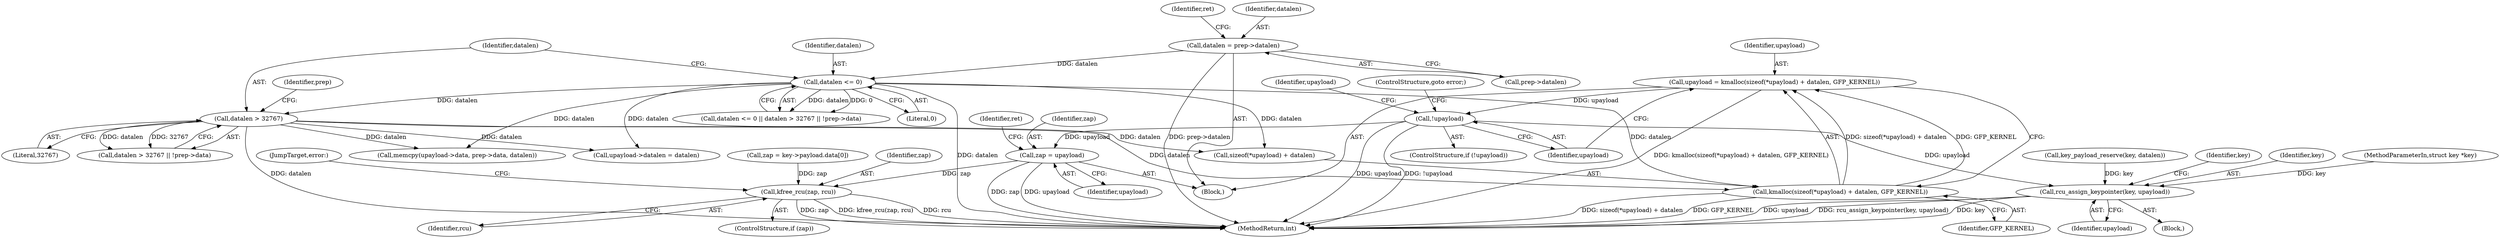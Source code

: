 digraph "0_linux_096fe9eaea40a17e125569f9e657e34cdb6d73bd_1@API" {
"1000138" [label="(Call,upayload = kmalloc(sizeof(*upayload) + datalen, GFP_KERNEL))"];
"1000140" [label="(Call,kmalloc(sizeof(*upayload) + datalen, GFP_KERNEL))"];
"1000122" [label="(Call,datalen <= 0)"];
"1000110" [label="(Call,datalen = prep->datalen)"];
"1000126" [label="(Call,datalen > 32767)"];
"1000148" [label="(Call,!upayload)"];
"1000164" [label="(Call,zap = upayload)"];
"1000196" [label="(Call,kfree_rcu(zap, rcu))"];
"1000186" [label="(Call,rcu_assign_keypointer(key, upayload))"];
"1000124" [label="(Literal,0)"];
"1000177" [label="(Call,zap = key->payload.data[0])"];
"1000194" [label="(ControlStructure,if (zap))"];
"1000156" [label="(Call,memcpy(upayload->data, prep->data, datalen))"];
"1000128" [label="(Literal,32767)"];
"1000168" [label="(Identifier,ret)"];
"1000150" [label="(ControlStructure,goto error;)"];
"1000141" [label="(Call,sizeof(*upayload) + datalen)"];
"1000186" [label="(Call,rcu_assign_keypointer(key, upayload))"];
"1000123" [label="(Identifier,datalen)"];
"1000125" [label="(Call,datalen > 32767 || !prep->data)"];
"1000166" [label="(Identifier,upayload)"];
"1000164" [label="(Call,zap = upayload)"];
"1000198" [label="(Identifier,rcu)"];
"1000140" [label="(Call,kmalloc(sizeof(*upayload) + datalen, GFP_KERNEL))"];
"1000191" [label="(Identifier,key)"];
"1000110" [label="(Call,datalen = prep->datalen)"];
"1000187" [label="(Identifier,key)"];
"1000138" [label="(Call,upayload = kmalloc(sizeof(*upayload) + datalen, GFP_KERNEL))"];
"1000127" [label="(Identifier,datalen)"];
"1000197" [label="(Identifier,zap)"];
"1000126" [label="(Call,datalen > 32767)"];
"1000199" [label="(JumpTarget,error:)"];
"1000117" [label="(Identifier,ret)"];
"1000176" [label="(Block,)"];
"1000146" [label="(Identifier,GFP_KERNEL)"];
"1000106" [label="(Block,)"];
"1000121" [label="(Call,datalen <= 0 || datalen > 32767 || !prep->data)"];
"1000112" [label="(Call,prep->datalen)"];
"1000111" [label="(Identifier,datalen)"];
"1000139" [label="(Identifier,upayload)"];
"1000196" [label="(Call,kfree_rcu(zap, rcu))"];
"1000148" [label="(Call,!upayload)"];
"1000149" [label="(Identifier,upayload)"];
"1000153" [label="(Identifier,upayload)"];
"1000122" [label="(Call,datalen <= 0)"];
"1000188" [label="(Identifier,upayload)"];
"1000147" [label="(ControlStructure,if (!upayload))"];
"1000202" [label="(MethodReturn,int)"];
"1000131" [label="(Identifier,prep)"];
"1000104" [label="(MethodParameterIn,struct key *key)"];
"1000151" [label="(Call,upayload->datalen = datalen)"];
"1000169" [label="(Call,key_payload_reserve(key, datalen))"];
"1000165" [label="(Identifier,zap)"];
"1000138" -> "1000106"  [label="AST: "];
"1000138" -> "1000140"  [label="CFG: "];
"1000139" -> "1000138"  [label="AST: "];
"1000140" -> "1000138"  [label="AST: "];
"1000149" -> "1000138"  [label="CFG: "];
"1000138" -> "1000202"  [label="DDG: kmalloc(sizeof(*upayload) + datalen, GFP_KERNEL)"];
"1000140" -> "1000138"  [label="DDG: sizeof(*upayload) + datalen"];
"1000140" -> "1000138"  [label="DDG: GFP_KERNEL"];
"1000138" -> "1000148"  [label="DDG: upayload"];
"1000140" -> "1000146"  [label="CFG: "];
"1000141" -> "1000140"  [label="AST: "];
"1000146" -> "1000140"  [label="AST: "];
"1000140" -> "1000202"  [label="DDG: sizeof(*upayload) + datalen"];
"1000140" -> "1000202"  [label="DDG: GFP_KERNEL"];
"1000122" -> "1000140"  [label="DDG: datalen"];
"1000126" -> "1000140"  [label="DDG: datalen"];
"1000122" -> "1000121"  [label="AST: "];
"1000122" -> "1000124"  [label="CFG: "];
"1000123" -> "1000122"  [label="AST: "];
"1000124" -> "1000122"  [label="AST: "];
"1000127" -> "1000122"  [label="CFG: "];
"1000121" -> "1000122"  [label="CFG: "];
"1000122" -> "1000202"  [label="DDG: datalen"];
"1000122" -> "1000121"  [label="DDG: datalen"];
"1000122" -> "1000121"  [label="DDG: 0"];
"1000110" -> "1000122"  [label="DDG: datalen"];
"1000122" -> "1000126"  [label="DDG: datalen"];
"1000122" -> "1000141"  [label="DDG: datalen"];
"1000122" -> "1000151"  [label="DDG: datalen"];
"1000122" -> "1000156"  [label="DDG: datalen"];
"1000110" -> "1000106"  [label="AST: "];
"1000110" -> "1000112"  [label="CFG: "];
"1000111" -> "1000110"  [label="AST: "];
"1000112" -> "1000110"  [label="AST: "];
"1000117" -> "1000110"  [label="CFG: "];
"1000110" -> "1000202"  [label="DDG: prep->datalen"];
"1000126" -> "1000125"  [label="AST: "];
"1000126" -> "1000128"  [label="CFG: "];
"1000127" -> "1000126"  [label="AST: "];
"1000128" -> "1000126"  [label="AST: "];
"1000131" -> "1000126"  [label="CFG: "];
"1000125" -> "1000126"  [label="CFG: "];
"1000126" -> "1000202"  [label="DDG: datalen"];
"1000126" -> "1000125"  [label="DDG: datalen"];
"1000126" -> "1000125"  [label="DDG: 32767"];
"1000126" -> "1000141"  [label="DDG: datalen"];
"1000126" -> "1000151"  [label="DDG: datalen"];
"1000126" -> "1000156"  [label="DDG: datalen"];
"1000148" -> "1000147"  [label="AST: "];
"1000148" -> "1000149"  [label="CFG: "];
"1000149" -> "1000148"  [label="AST: "];
"1000150" -> "1000148"  [label="CFG: "];
"1000153" -> "1000148"  [label="CFG: "];
"1000148" -> "1000202"  [label="DDG: upayload"];
"1000148" -> "1000202"  [label="DDG: !upayload"];
"1000148" -> "1000164"  [label="DDG: upayload"];
"1000148" -> "1000186"  [label="DDG: upayload"];
"1000164" -> "1000106"  [label="AST: "];
"1000164" -> "1000166"  [label="CFG: "];
"1000165" -> "1000164"  [label="AST: "];
"1000166" -> "1000164"  [label="AST: "];
"1000168" -> "1000164"  [label="CFG: "];
"1000164" -> "1000202"  [label="DDG: upayload"];
"1000164" -> "1000202"  [label="DDG: zap"];
"1000164" -> "1000196"  [label="DDG: zap"];
"1000196" -> "1000194"  [label="AST: "];
"1000196" -> "1000198"  [label="CFG: "];
"1000197" -> "1000196"  [label="AST: "];
"1000198" -> "1000196"  [label="AST: "];
"1000199" -> "1000196"  [label="CFG: "];
"1000196" -> "1000202"  [label="DDG: zap"];
"1000196" -> "1000202"  [label="DDG: kfree_rcu(zap, rcu)"];
"1000196" -> "1000202"  [label="DDG: rcu"];
"1000177" -> "1000196"  [label="DDG: zap"];
"1000186" -> "1000176"  [label="AST: "];
"1000186" -> "1000188"  [label="CFG: "];
"1000187" -> "1000186"  [label="AST: "];
"1000188" -> "1000186"  [label="AST: "];
"1000191" -> "1000186"  [label="CFG: "];
"1000186" -> "1000202"  [label="DDG: upayload"];
"1000186" -> "1000202"  [label="DDG: rcu_assign_keypointer(key, upayload)"];
"1000186" -> "1000202"  [label="DDG: key"];
"1000169" -> "1000186"  [label="DDG: key"];
"1000104" -> "1000186"  [label="DDG: key"];
}
